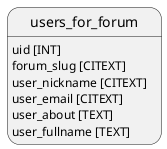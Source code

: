 @startuml

users_for_forum: uid [INT]
users_for_forum: forum_slug [CITEXT]
users_for_forum: user_nickname [CITEXT]
users_for_forum: user_email [CITEXT]
users_for_forum: user_about [TEXT]
users_for_forum: user_fullname [TEXT]

@enduml